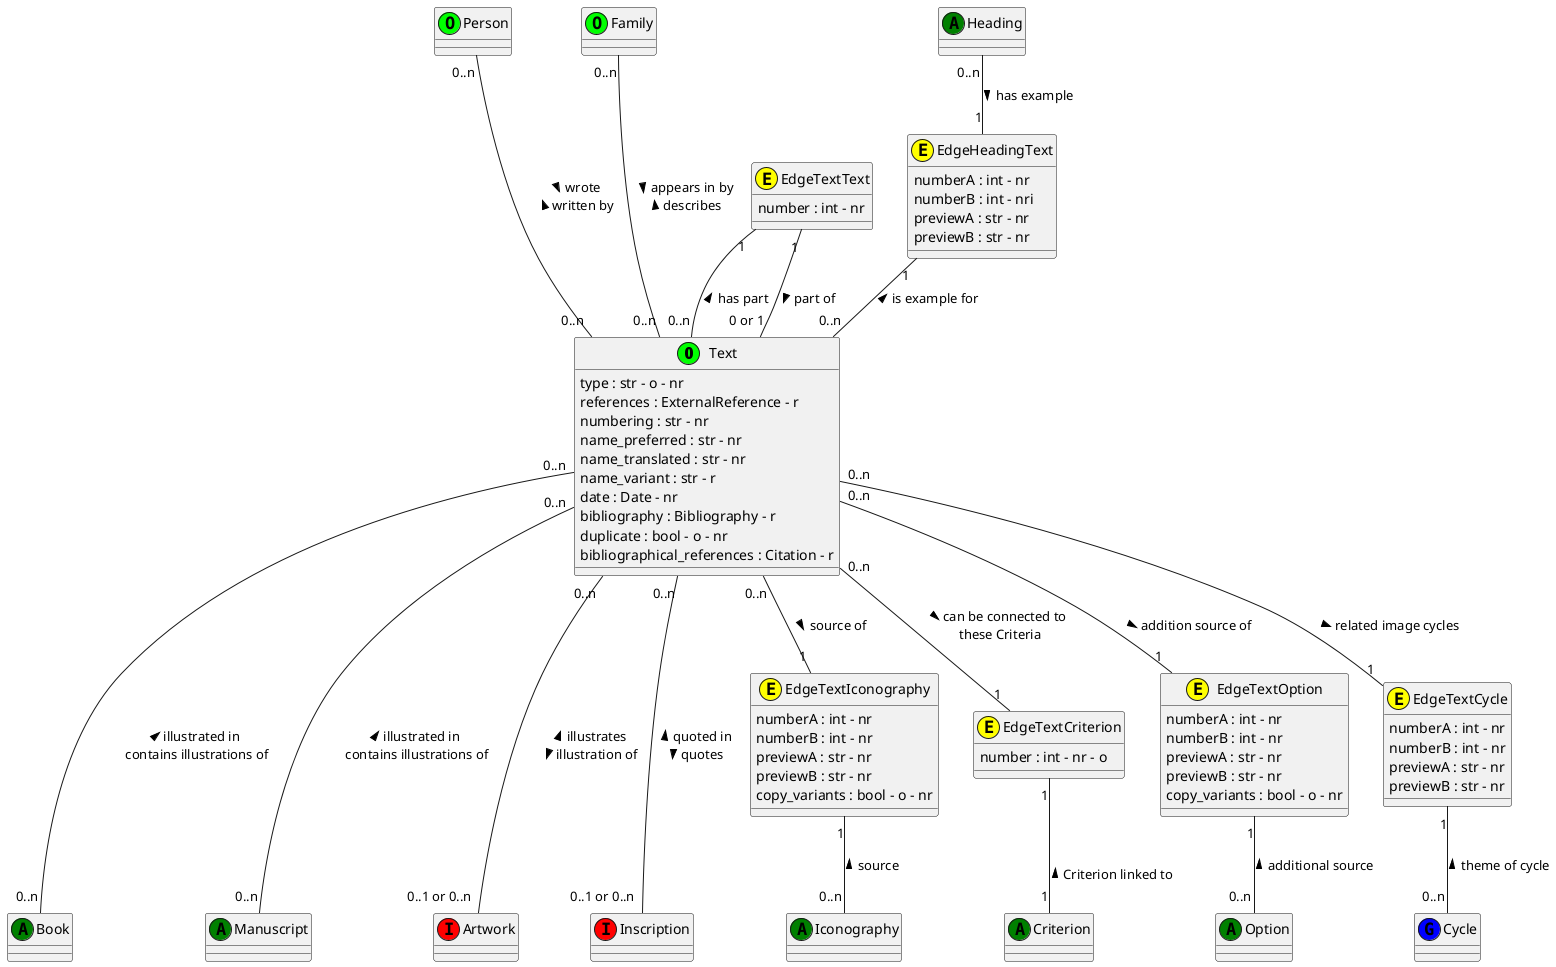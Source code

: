 @startuml Text
class Text <<(O,lime)>>
Text : type : str - o - nr
Text : references : ExternalReference - r
Text : numbering : str - nr
Text : name_preferred : str - nr
Text : name_translated : str - nr
Text : name_variant : str - r
Text : date : Date - nr
Text : bibliography : Bibliography - r
Text : duplicate : bool - o - nr
Text : bibliographical_references : Citation - r

class Person <<(O,lime)>>

class Family <<(O,lime)>>

class Iconography <<(A,green)>>

class Option <<(A,green)>>
    
class Cycle <<(G,blue)>>

class Book <<(A,green)>>

class Manuscript <<(A,green)>>

class Heading <<(A,green)>>

class Artwork <<(I,red)>>

class Inscription <<(I,red)>>

class Iconography <<(A,green)>>

class Criterion <<(A,green)>>

class Option <<(A,green)>>

class EdgeTextText <<(E,yellow)>>
EdgeTextText : number : int - nr

class EdgeHeadingText  <<(E,yellow)>>
EdgeHeadingText : numberA : int - nr
EdgeHeadingText : numberB : int - nri
EdgeHeadingText : previewA : str - nr
EdgeHeadingText : previewB : str - nr

class EdgeTextIconography <<(E,yellow)>>
EdgeTextIconography : numberA : int - nr
EdgeTextIconography : numberB : int - nr
EdgeTextIconography : previewA : str - nr
EdgeTextIconography : previewB : str - nr
EdgeTextIconography : copy_variants : bool - o - nr

class EdgeTextCriterion <<(E,yellow)>>
EdgeTextCriterion : number : int - nr - o 

class EdgeTextOption <<(E,yellow)>>
EdgeTextOption : numberA : int - nr
EdgeTextOption : numberB : int - nr
EdgeTextOption : previewA : str - nr
EdgeTextOption : previewB : str - nr
EdgeTextOption : copy_variants : bool - o - nr

class EdgeTextCycle <<(E,yellow)>>
EdgeTextCycle : numberA : int - nr
EdgeTextCycle : numberB : int - nr
EdgeTextCycle : previewA : str - nr
EdgeTextCycle : previewB : str - nr

Heading "0..n" -- "1" EdgeHeadingText : > has example
EdgeHeadingText "1" -- "0..n" Text :  is example for <

Person "0..n" --- "0..n" Text : > wrote \n written by <

Family "0..n" --- "0..n" Text :  > appears in by\n  describes <

EdgeTextText "1" -- "0..n" Text : has part <
EdgeTextText "1" -- "0 or 1" Text :  part of >

Text "0..n" -- "1" EdgeTextIconography : source of >
EdgeTextIconography "1" -- "0..n" Iconography : source <

Text "0..n" -- "1" EdgeTextCriterion : > can be connected to \n these Criteria 
EdgeTextCriterion "1" -- "1" Criterion : \n Criterion linked to <

Text "0..n" -- "1" EdgeTextOption : addition source of >
EdgeTextOption "1" -- "0..n" Option : additional source <

Text "0..n" -- "1" EdgeTextCycle : related image cycles >
EdgeTextCycle "1" -- "0..n" Cycle : theme of cycle <


Text "0..n" --- "0..n" Manuscript: < illustrated in \n contains illustrations of

Text "0..n" --- "0..n" Book: < illustrated in \n contains illustrations of

Text "0..n" --- "0..1 or 0..n" Artwork : < illustrates \n illustration of >

Text "0..n" --- "0..1 or 0..n" Inscription : < quoted in \n quotes >

@enduml 
